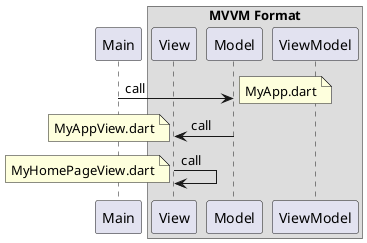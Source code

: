 
@startuml
participant Main as main
box "MVVM Format"
participant View as view
participant Model as model
participant ViewModel as viewmodel
end box

main -> model  : call
note right: MyApp.dart 
model -> view: call
note left: MyAppView.dart
view -> view: call 
note left: MyHomePageView.dart
@enduml
